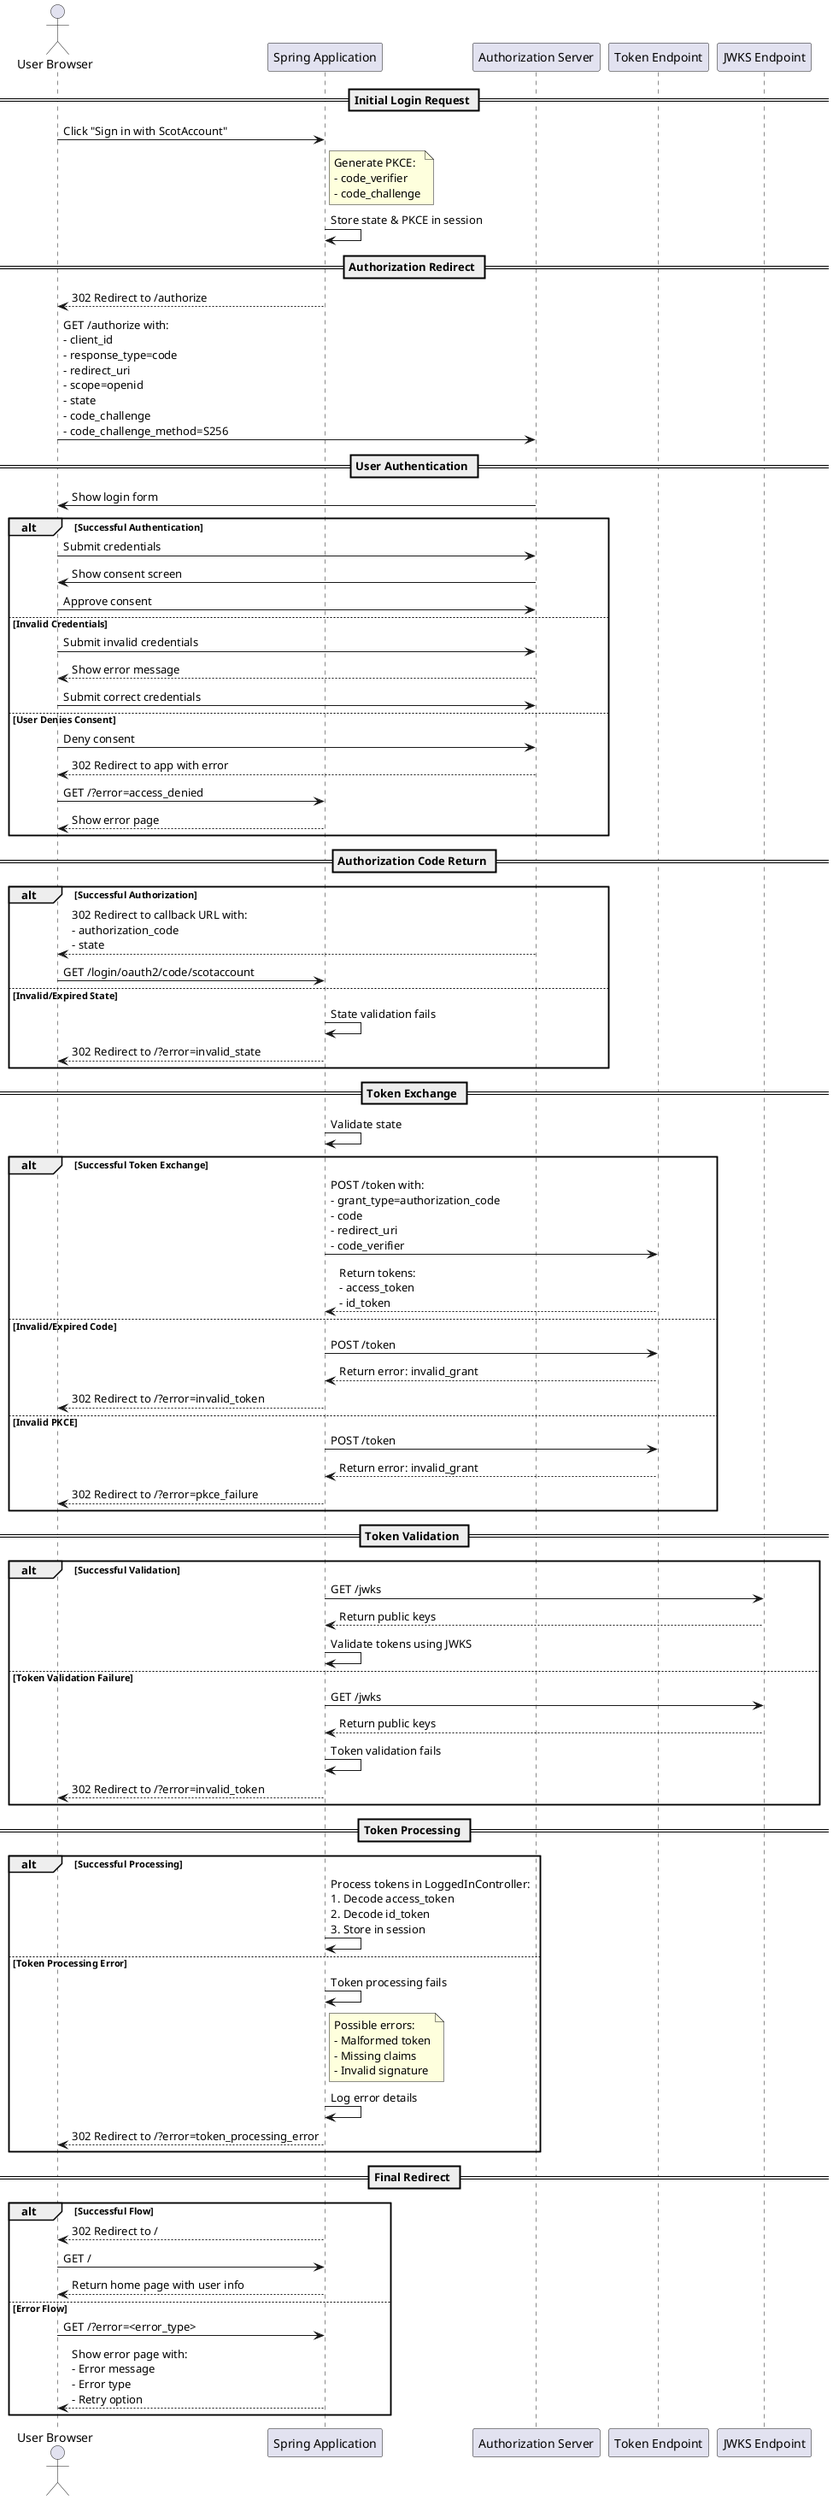 @startuml OAuth2 Flow with PKCE and Error Handling

actor "User Browser" as Browser
participant "Spring Application" as App
participant "Authorization Server" as Auth
participant "Token Endpoint" as Token
participant "JWKS Endpoint" as JWKS

== Initial Login Request ==
Browser -> App: Click "Sign in with ScotAccount"
note right of App
  Generate PKCE:
  - code_verifier
  - code_challenge
end note
App -> App: Store state & PKCE in session

== Authorization Redirect ==
App --> Browser: 302 Redirect to /authorize
Browser -> Auth: GET /authorize with:\n- client_id\n- response_type=code\n- redirect_uri\n- scope=openid\n- state\n- code_challenge\n- code_challenge_method=S256

== User Authentication ==
Auth -> Browser: Show login form
alt Successful Authentication
    Browser -> Auth: Submit credentials
    Auth -> Browser: Show consent screen
    Browser -> Auth: Approve consent
else Invalid Credentials
    Browser -> Auth: Submit invalid credentials
    Auth --> Browser: Show error message
    Browser -> Auth: Submit correct credentials
else User Denies Consent
    Browser -> Auth: Deny consent
    Auth --> Browser: 302 Redirect to app with error
    Browser -> App: GET /?error=access_denied
    App --> Browser: Show error page
end

== Authorization Code Return ==
alt Successful Authorization
    Auth --> Browser: 302 Redirect to callback URL with:\n- authorization_code\n- state
    Browser -> App: GET /login/oauth2/code/scotaccount
else Invalid/Expired State
    App -> App: State validation fails
    App --> Browser: 302 Redirect to /?error=invalid_state
end

== Token Exchange ==
App -> App: Validate state
alt Successful Token Exchange
    App -> Token: POST /token with:\n- grant_type=authorization_code\n- code\n- redirect_uri\n- code_verifier
    Token --> App: Return tokens:\n- access_token\n- id_token
else Invalid/Expired Code
    App -> Token: POST /token
    Token --> App: Return error: invalid_grant
    App --> Browser: 302 Redirect to /?error=invalid_token
else Invalid PKCE
    App -> Token: POST /token
    Token --> App: Return error: invalid_grant
    App --> Browser: 302 Redirect to /?error=pkce_failure
end

== Token Validation ==
alt Successful Validation
    App -> JWKS: GET /jwks
    JWKS --> App: Return public keys
    App -> App: Validate tokens using JWKS
else Token Validation Failure
    App -> JWKS: GET /jwks
    JWKS --> App: Return public keys
    App -> App: Token validation fails
    App --> Browser: 302 Redirect to /?error=invalid_token
end

== Token Processing ==
alt Successful Processing
    App -> App: Process tokens in LoggedInController:\n1. Decode access_token\n2. Decode id_token\n3. Store in session
else Token Processing Error
    App -> App: Token processing fails
    note right of App
      Possible errors:
      - Malformed token
      - Missing claims
      - Invalid signature
    end note
    App -> App: Log error details
    App --> Browser: 302 Redirect to /?error=token_processing_error
end

== Final Redirect ==
alt Successful Flow
    App --> Browser: 302 Redirect to /
    Browser -> App: GET /
    App --> Browser: Return home page with user info
else Error Flow
    Browser -> App: GET /?error=<error_type>
    App --> Browser: Show error page with:\n- Error message\n- Error type\n- Retry option
end

@enduml 